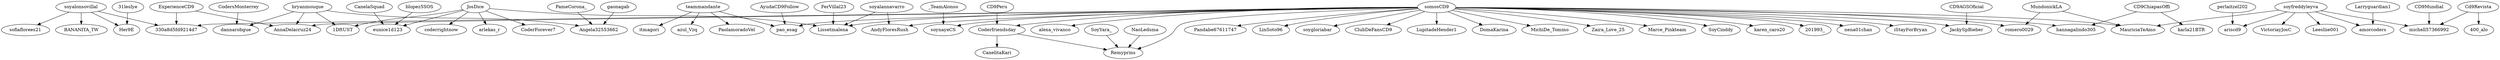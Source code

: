 strict digraph {
"somosCD9" -> "karen_caro20"
"somosCD9" -> "AnnaDelacruz24"
"somosCD9" -> "201993_"
"somosCD9" -> "201993_"
"somosCD9" -> "201993_"
"somosCD9" -> "201993_"
"somosCD9" -> "201993_"
"somosCD9" -> "201993_"
"somosCD9" -> "201993_"
"somosCD9" -> "201993_"
"somosCD9" -> "AndyFloresRush"
"somosCD9" -> "pao_esag"
"somosCD9" -> "nena01chan"
"somosCD9" -> "iStayForBryan"
"somosCD9" -> "alexa_vivanco"
"somosCD9" -> "soynayeCS"
"somosCD9" -> "soynayeCS"
"somosCD9" -> "soynayeCS"
"somosCD9" -> "Remyprins"
"somosCD9" -> "Remyprins"
"somosCD9" -> "Remyprins"
"somosCD9" -> "Remyprins"
"somosCD9" -> "Remyprins"
"somosCD9" -> "Remyprins"
"somosCD9" -> "MauriciaTeAmo"
"somosCD9" -> "Lissetmalena"
"somosCD9" -> "201993_"
"somosCD9" -> "201993_"
"somosCD9" -> "201993_"
"somosCD9" -> "201993_"
"somosCD9" -> "201993_"
"somosCD9" -> "201993_"
"somosCD9" -> "201993_"
"somosCD9" -> "201993_"
"somosCD9" -> "Pandabe67611747"
"somosCD9" -> "LinSoto96"
"somosCD9" -> "soygloriabar"
"somosCD9" -> "soygloriabar"
"somosCD9" -> "soygloriabar"
"somosCD9" -> "soygloriabar"
"somosCD9" -> "soygloriabar"
"somosCD9" -> "soygloriabar"
"somosCD9" -> "soygloriabar"
"somosCD9" -> "soygloriabar"
"somosCD9" -> "ClubDeFansCD9"
"somosCD9" -> "ClubDeFansCD9"
"somosCD9" -> "Coderfriendsday"
"somosCD9" -> "LupitadeHender1"
"somosCD9" -> "hannagalindo305"
"somosCD9" -> "hannagalindo305"
"somosCD9" -> "hannagalindo305"
"somosCD9" -> "hannagalindo305"
"somosCD9" -> "330a8d5fd9214d7"
"somosCD9" -> "DomaKarina"
"somosCD9" -> "MichiDe_Tommo"
"somosCD9" -> "Zaira_Love_25"
"somosCD9" -> "Marce_Pinkteam"
"somosCD9" -> "JackySpBieber"
"somosCD9" -> "romero0029"
"somosCD9" -> "SoyCinddy"
"ExperienceCD9" -> "AnnaDelacruz24"
"ExperienceCD9" -> "330a8d5fd9214d7"
"bryanmouque" -> "AnnaDelacruz24"
"bryanmouque" -> "dannarobgue"
"bryanmouque" -> "1DftUST"
"bryanmouque" -> "1DftUST"
"bryanmouque" -> "1DftUST"
"bryanmouque" -> "1DftUST"
"bryanmouque" -> "1DftUST"
"bryanmouque" -> "1DftUST"
"bryanmouque" -> "1DftUST"
"bryanmouque" -> "1DftUST"
"bryanmouque" -> "1DftUST"
"bryanmouque" -> "Angela32553662"
"blopez5SOS" -> "eunice1d123"
"blopez5SOS" -> "eunice1d123"
"blopez5SOS" -> "eunice1d123"
"blopez5SOS" -> "eunice1d123"
"JosDice" -> "eunice1d123"
"JosDice" -> "eunice1d123"
"JosDice" -> "eunice1d123"
"JosDice" -> "eunice1d123"
"JosDice" -> "coderrightnow"
"JosDice" -> "coderrightnow"
"JosDice" -> "coderrightnow"
"JosDice" -> "coderrightnow"
"JosDice" -> "coderrightnow"
"JosDice" -> "coderrightnow"
"JosDice" -> "coderrightnow"
"JosDice" -> "coderrightnow"
"JosDice" -> "coderrightnow"
"JosDice" -> "coderrightnow"
"JosDice" -> "Lissetmalena"
"JosDice" -> "arlekas_r"
"JosDice" -> "arlekas_r"
"JosDice" -> "arlekas_r"
"JosDice" -> "arlekas_r"
"JosDice" -> "arlekas_r"
"JosDice" -> "arlekas_r"
"JosDice" -> "arlekas_r"
"JosDice" -> "arlekas_r"
"JosDice" -> "arlekas_r"
"JosDice" -> "arlekas_r"
"JosDice" -> "CoderForever7"
"JosDice" -> "CoderForever7"
"JosDice" -> "1DftUST"
"JosDice" -> "1DftUST"
"JosDice" -> "1DftUST"
"JosDice" -> "1DftUST"
"JosDice" -> "1DftUST"
"JosDice" -> "1DftUST"
"JosDice" -> "1DftUST"
"JosDice" -> "1DftUST"
"JosDice" -> "1DftUST"
"soyalannavarro" -> "AndyFloresRush"
"soyalannavarro" -> "Lissetmalena"
"teammandante" -> "pao_esag"
"teammandante" -> "azul_Vzq"
"teammandante" -> "PaolamoradoVel"
"teammandante" -> "itmagori"
"AyudaCD9Follow" -> "pao_esag"
"SoyYara_" -> "Remyprins"
"CanelaSquad" -> "eunice1d123"
"CD9AGSOficial" -> "JackySpBieber"
"_TeamAlonso" -> "soynayeCS"
"_TeamAlonso" -> "soynayeCS"
"_TeamAlonso" -> "soynayeCS"
"CD9ChiapasOffi" -> "karla21BTR"
"CD9ChiapasOffi" -> "hannagalindo305"
"CD9ChiapasOffi" -> "hannagalindo305"
"CD9ChiapasOffi" -> "hannagalindo305"
"CD9ChiapasOffi" -> "hannagalindo305"
"NaoLedsma" -> "Remyprins"
"NaoLedsma" -> "Remyprins"
"NaoLedsma" -> "Remyprins"
"NaoLedsma" -> "Remyprins"
"NaoLedsma" -> "Remyprins"
"NaoLedsma" -> "Remyprins"
"Coderfriendsday" -> "Remyprins"
"Coderfriendsday" -> "Remyprins"
"Coderfriendsday" -> "Remyprins"
"Coderfriendsday" -> "Remyprins"
"Coderfriendsday" -> "Remyprins"
"Coderfriendsday" -> "Remyprins"
"Coderfriendsday" -> "CanelitaKari"
"soyfreddyleyva" -> "MauriciaTeAmo"
"soyfreddyleyva" -> "MauriciaTeAmo"
"soyfreddyleyva" -> "MauriciaTeAmo"
"soyfreddyleyva" -> "MauriciaTeAmo"
"soyfreddyleyva" -> "MauriciaTeAmo"
"soyfreddyleyva" -> "MauriciaTeAmo"
"soyfreddyleyva" -> "MauriciaTeAmo"
"soyfreddyleyva" -> "MauriciaTeAmo"
"soyfreddyleyva" -> "MauriciaTeAmo"
"soyfreddyleyva" -> "MauriciaTeAmo"
"soyfreddyleyva" -> "ariscd9"
"soyfreddyleyva" -> "ariscd9"
"soyfreddyleyva" -> "ariscd9"
"soyfreddyleyva" -> "ariscd9"
"soyfreddyleyva" -> "ariscd9"
"soyfreddyleyva" -> "ariscd9"
"soyfreddyleyva" -> "ariscd9"
"soyfreddyleyva" -> "amorcoders"
"soyfreddyleyva" -> "VictoriayJosC"
"soyfreddyleyva" -> "VictoriayJosC"
"soyfreddyleyva" -> "VictoriayJosC"
"soyfreddyleyva" -> "VictoriayJosC"
"soyfreddyleyva" -> "VictoriayJosC"
"soyfreddyleyva" -> "VictoriayJosC"
"soyfreddyleyva" -> "VictoriayJosC"
"soyfreddyleyva" -> "VictoriayJosC"
"soyfreddyleyva" -> "VictoriayJosC"
"soyfreddyleyva" -> "VictoriayJosC"
"soyfreddyleyva" -> "michell57366992"
"soyfreddyleyva" -> "michell57366992"
"soyfreddyleyva" -> "michell57366992"
"soyfreddyleyva" -> "michell57366992"
"soyfreddyleyva" -> "michell57366992"
"soyfreddyleyva" -> "michell57366992"
"soyfreddyleyva" -> "michell57366992"
"soyfreddyleyva" -> "michell57366992"
"soyfreddyleyva" -> "michell57366992"
"soyfreddyleyva" -> "michell57366992"
"soyfreddyleyva" -> "Leesliie001"
"soyfreddyleyva" -> "Leesliie001"
"soyfreddyleyva" -> "Leesliie001"
"soyfreddyleyva" -> "Leesliie001"
"soyfreddyleyva" -> "Leesliie001"
"soyfreddyleyva" -> "Leesliie001"
"soyfreddyleyva" -> "Leesliie001"
"soyfreddyleyva" -> "Leesliie001"
"soyfreddyleyva" -> "Leesliie001"
"soyfreddyleyva" -> "Leesliie001"
"MundonickLA" -> "MauriciaTeAmo"
"MundonickLA" -> "romero0029"
"FerVillal23" -> "Lissetmalena"
"soyalonsovillal" -> "sofiaflorees21"
"soyalonsovillal" -> "sofiaflorees21"
"soyalonsovillal" -> "sofiaflorees21"
"soyalonsovillal" -> "sofiaflorees21"
"soyalonsovillal" -> "sofiaflorees21"
"soyalonsovillal" -> "sofiaflorees21"
"soyalonsovillal" -> "sofiaflorees21"
"soyalonsovillal" -> "sofiaflorees21"
"soyalonsovillal" -> "sofiaflorees21"
"soyalonsovillal" -> "sofiaflorees21"
"soyalonsovillal" -> "BANANITA_TW"
"soyalonsovillal" -> "BANANITA_TW"
"soyalonsovillal" -> "BANANITA_TW"
"soyalonsovillal" -> "BANANITA_TW"
"soyalonsovillal" -> "BANANITA_TW"
"soyalonsovillal" -> "BANANITA_TW"
"soyalonsovillal" -> "BANANITA_TW"
"soyalonsovillal" -> "BANANITA_TW"
"soyalonsovillal" -> "BANANITA_TW"
"soyalonsovillal" -> "BANANITA_TW"
"soyalonsovillal" -> "330a8d5fd9214d7"
"soyalonsovillal" -> "Her9E"
"soyalonsovillal" -> "Her9E"
"soyalonsovillal" -> "Her9E"
"soyalonsovillal" -> "Her9E"
"soyalonsovillal" -> "Her9E"
"perlaitzel202" -> "ariscd9"
"perlaitzel202" -> "ariscd9"
"perlaitzel202" -> "ariscd9"
"perlaitzel202" -> "ariscd9"
"perlaitzel202" -> "ariscd9"
"perlaitzel202" -> "ariscd9"
"perlaitzel202" -> "ariscd9"
"Larryguardian1" -> "amorcoders"
"CD9Peru" -> "Coderfriendsday"
"CodersMonterrey" -> "dannarobgue"
"CD9Mundial" -> "michell57366992"
"Cd9Revista" -> "400_alo"
"Cd9Revista" -> "michell57366992"
"PameCorona_" -> "Angela32553662"
"gaonagab" -> "Angela32553662"
"31leslye" -> "Her9E"
"31leslye" -> "Her9E"
"31leslye" -> "Her9E"
"31leslye" -> "Her9E"
"31leslye" -> "Her9E"
}
